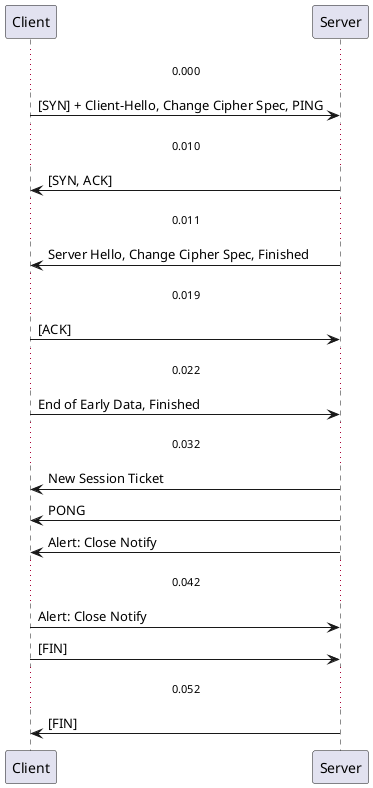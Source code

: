 @startuml
participant "Client" as c
participant "Server" as s
... 0.000 ...
c -> s: [SYN] + Client-Hello, Change Cipher Spec, PING
... 0.010 ...
c <- s: [SYN, ACK]
... 0.011 ...
c <- s: Server Hello, Change Cipher Spec, Finished
... 0.019 ...
c -> s: [ACK]
... 0.022 ...
c -> s: End of Early Data, Finished
... 0.032 ...
c <- s: New Session Ticket
c <- s: PONG
c <- s: Alert: Close Notify
... 0.042 ...
c -> s: Alert: Close Notify
c -> s: [FIN]
... 0.052 ...
c <- s: [FIN]
@enduml
